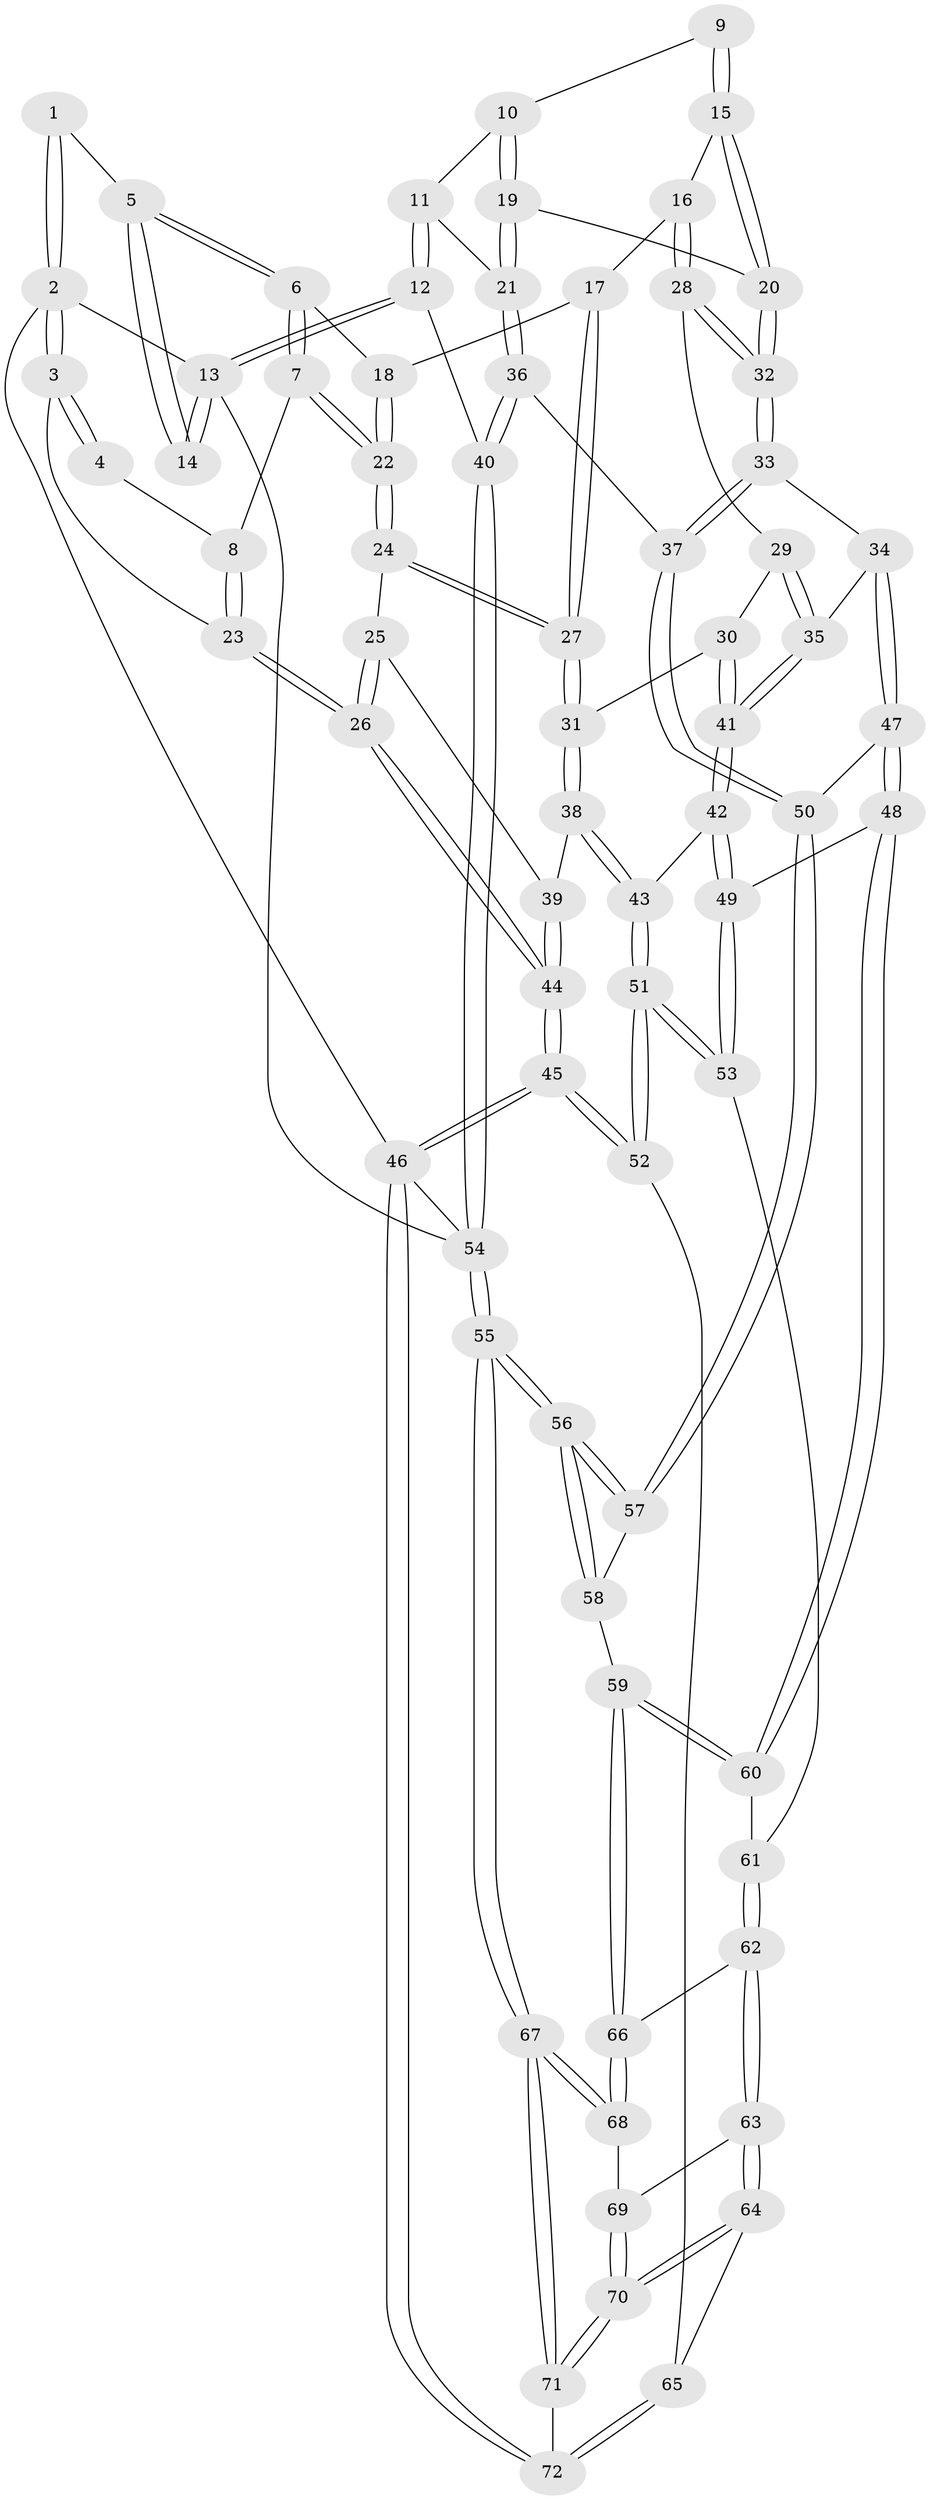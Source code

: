 // coarse degree distribution, {3: 0.2619047619047619, 6: 0.09523809523809523, 5: 0.35714285714285715, 4: 0.2857142857142857}
// Generated by graph-tools (version 1.1) at 2025/42/03/06/25 10:42:29]
// undirected, 72 vertices, 177 edges
graph export_dot {
graph [start="1"]
  node [color=gray90,style=filled];
  1 [pos="+0.14610990128958445+0"];
  2 [pos="+0+0"];
  3 [pos="+0+0"];
  4 [pos="+0.10860972957783656+0.08368863963778675"];
  5 [pos="+0.35470363742902355+0"];
  6 [pos="+0.3468671144680171+0"];
  7 [pos="+0.12876777277863669+0.19343374648957057"];
  8 [pos="+0.10972477097177098+0.18072267281473173"];
  9 [pos="+0.6000703471007676+0.03225038756174505"];
  10 [pos="+0.6905448774698312+0.1026638788803513"];
  11 [pos="+0.8804294202004485+0.03295082191856723"];
  12 [pos="+1+0"];
  13 [pos="+1+0"];
  14 [pos="+0.4759261666735261+0"];
  15 [pos="+0.518760570643966+0.1973771888069171"];
  16 [pos="+0.41745513560861897+0.19751447384368648"];
  17 [pos="+0.40183145681646315+0.1813770468138289"];
  18 [pos="+0.3841073535507568+0.14239841315093713"];
  19 [pos="+0.6586224631618955+0.25375546094403745"];
  20 [pos="+0.6347766942818209+0.255476510684961"];
  21 [pos="+0.753497583272129+0.31745878424557056"];
  22 [pos="+0.13691804280001243+0.20760725723057355"];
  23 [pos="+0+0.1101191900609819"];
  24 [pos="+0.15961171526864182+0.30476558587501235"];
  25 [pos="+0.04330104344856902+0.33887925117973755"];
  26 [pos="+0+0.2794759886804929"];
  27 [pos="+0.17635951888937754+0.3209728339137247"];
  28 [pos="+0.41618265684987327+0.24533402540510374"];
  29 [pos="+0.3920980012194322+0.2895305143447857"];
  30 [pos="+0.21336791537963687+0.36947385067753735"];
  31 [pos="+0.1926971271480882+0.3556539396096895"];
  32 [pos="+0.522021399421677+0.3981609610745138"];
  33 [pos="+0.519234605716371+0.42540862134803714"];
  34 [pos="+0.4796413289841813+0.451158803274229"];
  35 [pos="+0.3742822508111957+0.41484913061106055"];
  36 [pos="+0.8465376603660916+0.45343635816699157"];
  37 [pos="+0.7188902516585856+0.5232892308829072"];
  38 [pos="+0.09696698431603643+0.4885895685105145"];
  39 [pos="+0.02989045523438994+0.4591006005459087"];
  40 [pos="+0.9552142481586309+0.4704817902996496"];
  41 [pos="+0.28468231262652843+0.44605240944104735"];
  42 [pos="+0.2839339766257574+0.4792210197249926"];
  43 [pos="+0.10358322402202433+0.5197787684794444"];
  44 [pos="+0+0.4974263664573796"];
  45 [pos="+0+0.940755348423022"];
  46 [pos="+0+1"];
  47 [pos="+0.45276644074767813+0.560535828323034"];
  48 [pos="+0.4403145497607105+0.5893598899799687"];
  49 [pos="+0.29090636519489327+0.5443856911093989"];
  50 [pos="+0.7187115839287342+0.5235713184077668"];
  51 [pos="+0.1105971761515805+0.657309108903263"];
  52 [pos="+0+0.8987703957924208"];
  53 [pos="+0.20927247428280138+0.6452510964285639"];
  54 [pos="+1+1"];
  55 [pos="+1+1"];
  56 [pos="+0.744978598082448+0.8185475353906841"];
  57 [pos="+0.7162326647956917+0.5283962823991615"];
  58 [pos="+0.5430039938023385+0.698876173240892"];
  59 [pos="+0.4969880734545778+0.7093456470342399"];
  60 [pos="+0.4601919779853477+0.6431919345593465"];
  61 [pos="+0.2376248846955972+0.6703260826388813"];
  62 [pos="+0.30451507879972856+0.7532816582101793"];
  63 [pos="+0.2767799879715622+0.8408981915833206"];
  64 [pos="+0.21049226789128345+0.8867067831404875"];
  65 [pos="+0.2069679769369307+0.8883193845363204"];
  66 [pos="+0.4820432329688278+0.7363673221419242"];
  67 [pos="+0.6539885493821832+1"];
  68 [pos="+0.4832763058654499+0.8443630165911147"];
  69 [pos="+0.35686520438142216+0.8781439603190172"];
  70 [pos="+0.34796405727700713+0.9537822530080123"];
  71 [pos="+0.41646880866519+1"];
  72 [pos="+0.39949009345330444+1"];
  1 -- 2;
  1 -- 2;
  1 -- 5;
  2 -- 3;
  2 -- 3;
  2 -- 13;
  2 -- 46;
  3 -- 4;
  3 -- 4;
  3 -- 23;
  4 -- 8;
  5 -- 6;
  5 -- 6;
  5 -- 14;
  5 -- 14;
  6 -- 7;
  6 -- 7;
  6 -- 18;
  7 -- 8;
  7 -- 22;
  7 -- 22;
  8 -- 23;
  8 -- 23;
  9 -- 10;
  9 -- 15;
  9 -- 15;
  10 -- 11;
  10 -- 19;
  10 -- 19;
  11 -- 12;
  11 -- 12;
  11 -- 21;
  12 -- 13;
  12 -- 13;
  12 -- 40;
  13 -- 14;
  13 -- 14;
  13 -- 54;
  15 -- 16;
  15 -- 20;
  15 -- 20;
  16 -- 17;
  16 -- 28;
  16 -- 28;
  17 -- 18;
  17 -- 27;
  17 -- 27;
  18 -- 22;
  18 -- 22;
  19 -- 20;
  19 -- 21;
  19 -- 21;
  20 -- 32;
  20 -- 32;
  21 -- 36;
  21 -- 36;
  22 -- 24;
  22 -- 24;
  23 -- 26;
  23 -- 26;
  24 -- 25;
  24 -- 27;
  24 -- 27;
  25 -- 26;
  25 -- 26;
  25 -- 39;
  26 -- 44;
  26 -- 44;
  27 -- 31;
  27 -- 31;
  28 -- 29;
  28 -- 32;
  28 -- 32;
  29 -- 30;
  29 -- 35;
  29 -- 35;
  30 -- 31;
  30 -- 41;
  30 -- 41;
  31 -- 38;
  31 -- 38;
  32 -- 33;
  32 -- 33;
  33 -- 34;
  33 -- 37;
  33 -- 37;
  34 -- 35;
  34 -- 47;
  34 -- 47;
  35 -- 41;
  35 -- 41;
  36 -- 37;
  36 -- 40;
  36 -- 40;
  37 -- 50;
  37 -- 50;
  38 -- 39;
  38 -- 43;
  38 -- 43;
  39 -- 44;
  39 -- 44;
  40 -- 54;
  40 -- 54;
  41 -- 42;
  41 -- 42;
  42 -- 43;
  42 -- 49;
  42 -- 49;
  43 -- 51;
  43 -- 51;
  44 -- 45;
  44 -- 45;
  45 -- 46;
  45 -- 46;
  45 -- 52;
  45 -- 52;
  46 -- 72;
  46 -- 72;
  46 -- 54;
  47 -- 48;
  47 -- 48;
  47 -- 50;
  48 -- 49;
  48 -- 60;
  48 -- 60;
  49 -- 53;
  49 -- 53;
  50 -- 57;
  50 -- 57;
  51 -- 52;
  51 -- 52;
  51 -- 53;
  51 -- 53;
  52 -- 65;
  53 -- 61;
  54 -- 55;
  54 -- 55;
  55 -- 56;
  55 -- 56;
  55 -- 67;
  55 -- 67;
  56 -- 57;
  56 -- 57;
  56 -- 58;
  56 -- 58;
  57 -- 58;
  58 -- 59;
  59 -- 60;
  59 -- 60;
  59 -- 66;
  59 -- 66;
  60 -- 61;
  61 -- 62;
  61 -- 62;
  62 -- 63;
  62 -- 63;
  62 -- 66;
  63 -- 64;
  63 -- 64;
  63 -- 69;
  64 -- 65;
  64 -- 70;
  64 -- 70;
  65 -- 72;
  65 -- 72;
  66 -- 68;
  66 -- 68;
  67 -- 68;
  67 -- 68;
  67 -- 71;
  67 -- 71;
  68 -- 69;
  69 -- 70;
  69 -- 70;
  70 -- 71;
  70 -- 71;
  71 -- 72;
}
